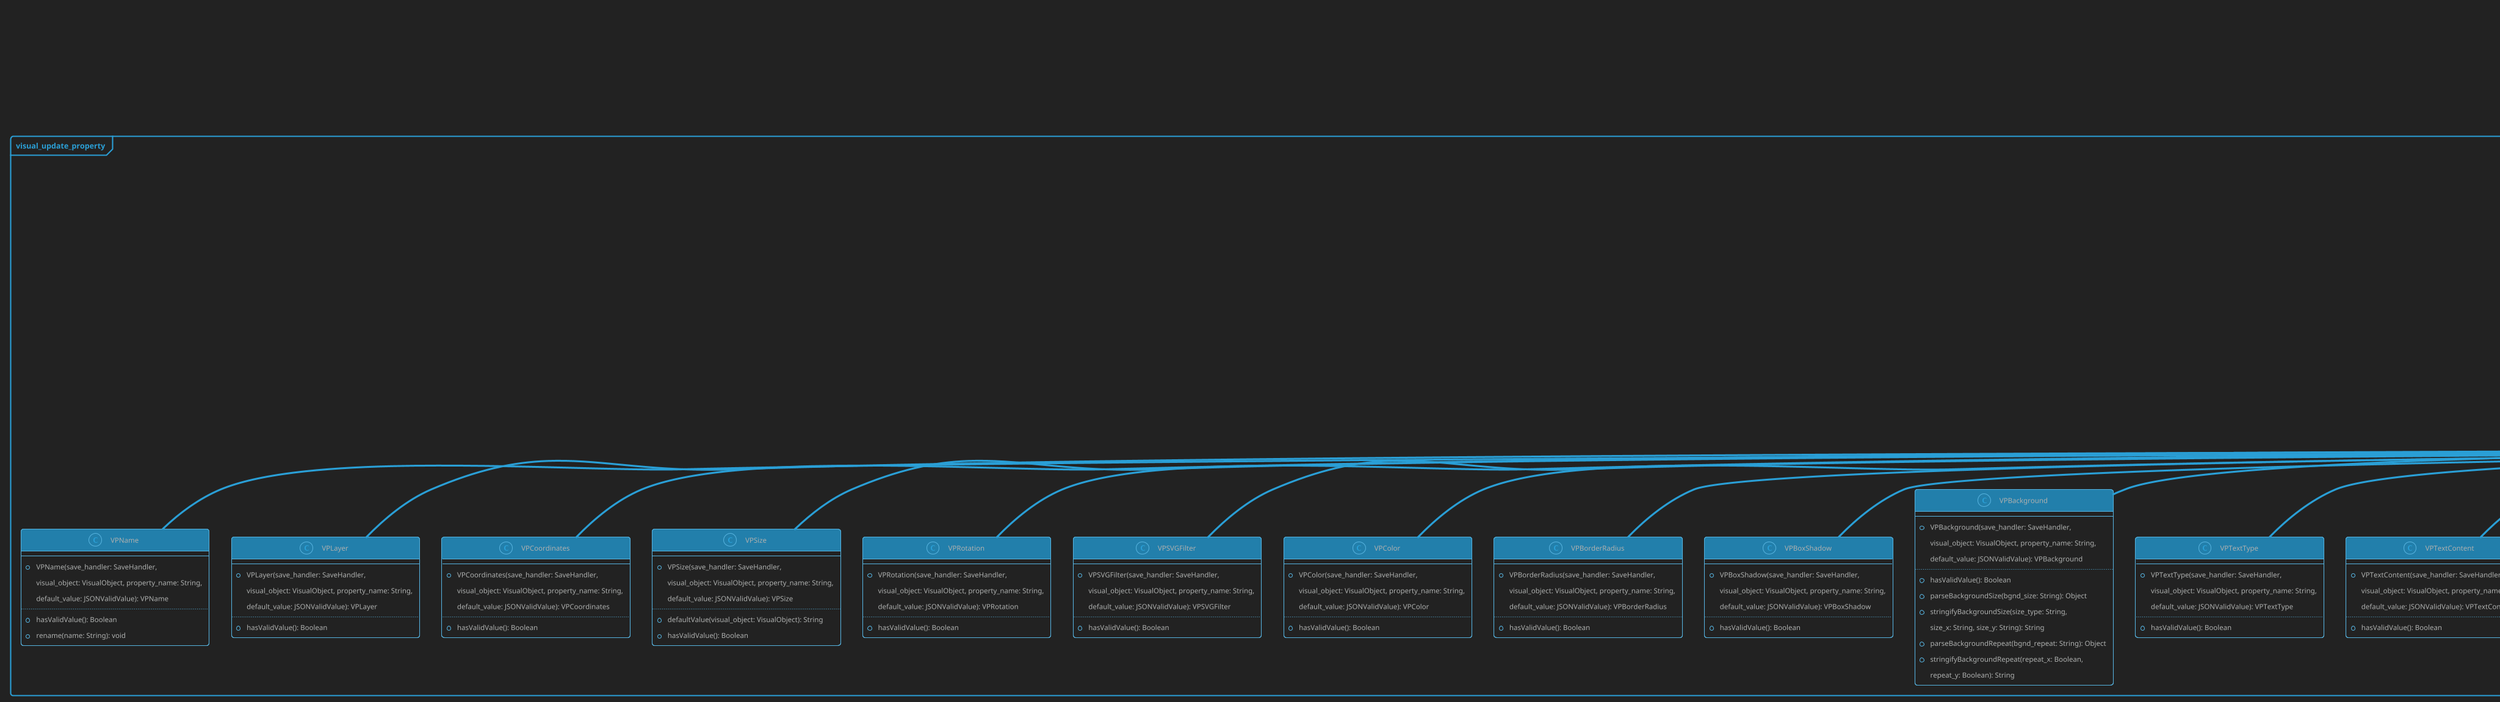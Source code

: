 'MIT License - Copyright (c) 2020-2021 Picorims

@startuml index
!theme cyborg-outline
skinparam BackgroundColor #222222
skinparam groupInheritance 2
skinparam PackageStyle frame

package "visual_objects" {
    class VisualObject {}
}

package "event_mixin" {
    class EventMixin <<mixin>> {}
}

package "index" {
    class SaveHandler {}
}

package "ui_components" {
    class UIParameter {}
}

package "visual_update_property" {
    abstract class VisualObjectProperty {
        - _save_handler: SaveHandler
        - _visual_object: VisualObject
        - _property_name: String
        - _default_value: JSONValidValue
        - _allowed_values: Array[String]
        - _ui_parameter: UIParameter
        --
        + VisualObjectProperty(save_handler: SaveHandler,
        visual_object: VisualObject, property_name: String,
        default_value: JSONValidValue): VisualObjectProperty
        ..
        + getCurrentValue(): JSONValidValue
        + setSave(value: JSONValidValue): void
        + setSaveUISafe(value: JSONValidValue): void
        + verify(): void
        + {abstract} hasValidValue(): Boolean
    }
    VisualObjectProperty .up. EventMixin: with
    VisualObjectProperty " " -up- "1 _save_handler" SaveHandler
    VisualObjectProperty " " -up- "1 _visual_object" VisualObject
    VisualObjectProperty " " -up- "1 _visual_object" UIParameter

    'shared properties

    class VPName {
        --
        + VPName(save_handler: SaveHandler,
        visual_object: VisualObject, property_name: String,
        default_value: JSONValidValue): VPName
        ..
        + hasValidValue(): Boolean
        + rename(name: String): void
    }
    VisualObjectProperty <|-- VPName

    class VPLayer {
        --
        + VPLayer(save_handler: SaveHandler,
        visual_object: VisualObject, property_name: String,
        default_value: JSONValidValue): VPLayer
        ..
        + hasValidValue(): Boolean
    }
    VisualObjectProperty <|-- VPLayer

    class VPCoordinates {
        --
        + VPCoordinates(save_handler: SaveHandler,
        visual_object: VisualObject, property_name: String,
        default_value: JSONValidValue): VPCoordinates
        ..
        + hasValidValue(): Boolean
    }
    VisualObjectProperty <|-- VPCoordinates

    class VPSize {
        --
        + VPSize(save_handler: SaveHandler,
        visual_object: VisualObject, property_name: String,
        default_value: JSONValidValue): VPSize
        ..
        + defaultValue(visual_object: VisualObject): String
        + hasValidValue(): Boolean
    }
    VisualObjectProperty <|-- VPSize

    class VPRotation {
        --
        + VPRotation(save_handler: SaveHandler,
        visual_object: VisualObject, property_name: String,
        default_value: JSONValidValue): VPRotation
        ..
        + hasValidValue(): Boolean
    }
    VisualObjectProperty <|-- VPRotation

    class VPSVGFilter {
        --
        + VPSVGFilter(save_handler: SaveHandler,
        visual_object: VisualObject, property_name: String,
        default_value: JSONValidValue): VPSVGFilter
        ..
        + hasValidValue(): Boolean
    }
    VisualObjectProperty <|-- VPSVGFilter

    'common properties

    
    class VPColor {
        --
        + VPColor(save_handler: SaveHandler,
        visual_object: VisualObject, property_name: String,
        default_value: JSONValidValue): VPColor
        ..
        + hasValidValue(): Boolean
    }
    VisualObjectProperty <|-- VPColor
    
    class VPBorderRadius {
        --
        + VPBorderRadius(save_handler: SaveHandler,
        visual_object: VisualObject, property_name: String,
        default_value: JSONValidValue): VPBorderRadius
        ..
        + hasValidValue(): Boolean
    }
    VisualObjectProperty <|-- VPBorderRadius
    
    class VPBoxShadow {
        --
        + VPBoxShadow(save_handler: SaveHandler,
        visual_object: VisualObject, property_name: String,
        default_value: JSONValidValue): VPBoxShadow
        ..
        + hasValidValue(): Boolean
    }
    VisualObjectProperty <|-- VPBoxShadow
    
    class VPBackground {
        --
        + VPBackground(save_handler: SaveHandler,
        visual_object: VisualObject, property_name: String,
        default_value: JSONValidValue): VPBackground
        ..
        + hasValidValue(): Boolean
        + parseBackgroundSize(bgnd_size: String): Object
        + stringifyBackgroundSize(size_type: String,
        size_x: String, size_y: String): String
        + parseBackgroundRepeat(bgnd_repeat: String): Object
        + stringifyBackgroundRepeat(repeat_x: Boolean,
        repeat_y: Boolean): String
    }
    VisualObjectProperty <|-- VPBackground

    'text properties
    
    class VPTextType {
        --
        + VPTextType(save_handler: SaveHandler,
        visual_object: VisualObject, property_name: String,
        default_value: JSONValidValue): VPTextType
        ..
        + hasValidValue(): Boolean
    }
    VisualObjectProperty <|-- VPTextType
    
    class VPTextContent {
        --
        + VPTextContent(save_handler: SaveHandler,
        visual_object: VisualObject, property_name: String,
        default_value: JSONValidValue): VPTextContent
        ..
        + hasValidValue(): Boolean
    }
    VisualObjectProperty <|-- VPTextContent
    
    class VPFontSize {
        --
        + VPFontSize(save_handler: SaveHandler,
        visual_object: VisualObject, property_name: String,
        default_value: JSONValidValue): VPFontSize
        ..
        + hasValidValue(): Boolean
    }
    VisualObjectProperty <|-- VPFontSize
    
    class VPTextDecoration {
        --
        + VPTextDecoration(save_handler: SaveHandler,
        visual_object: VisualObject, property_name: String,
        default_value: JSONValidValue): VPTextDecoration
        ..
        + hasValidValue(): Boolean
    }
    VisualObjectProperty <|-- VPTextDecoration
    
    class VPTextAlign {
        --
        + VPTextAlign(save_handler: SaveHandler,
        visual_object: VisualObject, property_name: String,
        default_value: JSONValidValue): VPTextAlign
        ..
        + hasValidValue(): Boolean
    }
    VisualObjectProperty <|-- VPTextAlign
    
    class VPTextShadow {
        --
        + VPTextShadow(save_handler: SaveHandler,
        visual_object: VisualObject, property_name: String,
        default_value: JSONValidValue): VPTextShadow
        ..
        + hasValidValue(): Boolean
    }
    VisualObjectProperty <|-- VPTextShadow

    'timer properties
        
    class VPTimerInnerSpacing {
        --
        + VPTimerInnerSpacing(save_handler: SaveHandler,
        visual_object: VisualObject, property_name: String,
        default_value: JSONValidValue): VPTimerInnerSpacing
        ..
        + hasValidValue(): Boolean
    }
    VisualObjectProperty <|-- VPTimerInnerSpacing
        
    class VPBorderThickness {
        --
        + VPBorderThickness(save_handler: SaveHandler,
        visual_object: VisualObject, property_name: String,
        default_value: JSONValidValue): VPBorderThickness
        ..
        + hasValidValue(): Boolean
    }
    VisualObjectProperty <|-- VPBorderThickness
    
    ' particle flow properties

    class VPParticleRadiusRange {
        --
        + VPParticleRadiusRange(save_handler: SaveHandler,
        visual_object: VisualObject, property_name: String,
        default_value: JSONValidValue): VPParticleRadiusRange
        ..
        + hasValidValue(): Boolean
    }
    VisualObjectProperty <|-- VPParticleRadiusRange

    class VPFlowType {
        --
        + VPFlowType(save_handler: SaveHandler,
        visual_object: VisualObject, property_name: String,
        default_value: JSONValidValue): VPFlowType
        ..
        + hasValidValue(): Boolean
    }
    VisualObjectProperty <|-- VPFlowType

    class VPFlowCenter {
        --
        + VPFlowCenter(save_handler: SaveHandler,
        visual_object: VisualObject, property_name: String,
        default_value: JSONValidValue): VPFlowCenter
        ..
        + hasValidValue(): Boolean
    }
    VisualObjectProperty <|-- VPFlowCenter

    class VPFlowDirection {
        --
        + VPFlowDirection(save_handler: SaveHandler,
        visual_object: VisualObject, property_name: String,
        default_value: JSONValidValue): VPFlowDirection
        ..
        + hasValidValue(): Boolean
    }
    VisualObjectProperty <|-- VPFlowDirection

    class VPParticleSpawnProbability {
        --
        + VPParticleSpawnProbability(save_handler: SaveHandler,
        visual_object: VisualObject, property_name: String,
        default_value: JSONValidValue): VPParticleSpawnProbability
        ..
        + hasValidValue(): Boolean
    }
    VisualObjectProperty <|-- VPParticleSpawnProbability

    class VPParticleSpawnTests {
        --
        + VPParticleSpawnTests(save_handler: SaveHandler,
        visual_object: VisualObject, property_name: String,
        default_value: JSONValidValue): VPParticleSpawnTests
        ..
        + hasValidValue(): Boolean
    }
    VisualObjectProperty <|-- VPParticleSpawnTests

    'visualizer properties
    
    class VPVisualizerRadius {
        --
        + VPVisualizerRadius(save_handler: SaveHandler,
        visual_object: VisualObject, property_name: String,
        default_value: JSONValidValue): VPVisualizerRadius
        ..
        + hasValidValue(): Boolean
    }
    VisualObjectProperty <|-- VPVisualizerRadius

    class VPVisualizerPointsCount {
        --
        + VPVisualizerPointsCount(save_handler: SaveHandler,
        visual_object: VisualObject, property_name: String,
        default_value: JSONValidValue): VPVisualizerPointsCount
        ..
        + hasValidValue(): Boolean
    }
    VisualObjectProperty <|-- VPVisualizerPointsCount

    class VPVisualizerAnalyserRange {
        --
        + VPVisualizerAnalyserRange(save_handler: SaveHandler,
        visual_object: VisualObject, property_name: String,
        default_value: JSONValidValue): VPVisualizerAnalyserRange
        ..
        + hasValidValue(): Boolean
    }
    VisualObjectProperty <|-- VPVisualizerAnalyserRange

    class VPVisualizationSmoothingType {
        --
        + VPVisualizationSmoothingType(save_handler: SaveHandler,
        visual_object: VisualObject, property_name: String,
        default_value: JSONValidValue): VPVisualizationSmoothingType
        ..
        + hasValidValue(): Boolean
    }
    VisualObjectProperty <|-- VPVisualizationSmoothingType

    class VPVisualizationSmoothingFactor {
        --
        + VPVisualizationSmoothingFactor(save_handler: SaveHandler,
        visual_object: VisualObject, property_name: String,
        default_value: JSONValidValue): VPVisualizationSmoothingFactor
        ..
        + hasValidValue(): Boolean
    }
    VisualObjectProperty <|-- VPVisualizationSmoothingFactor

    class VPVisualizerBarThickness {
        --
        + VPVisualizerBarThickness(save_handler: SaveHandler,
        visual_object: VisualObject, property_name: String,
        default_value: JSONValidValue): VPVisualizerBarThickness
        ..
        + hasValidValue(): Boolean
    }
    VisualObjectProperty <|-- VPVisualizerBarThickness
}